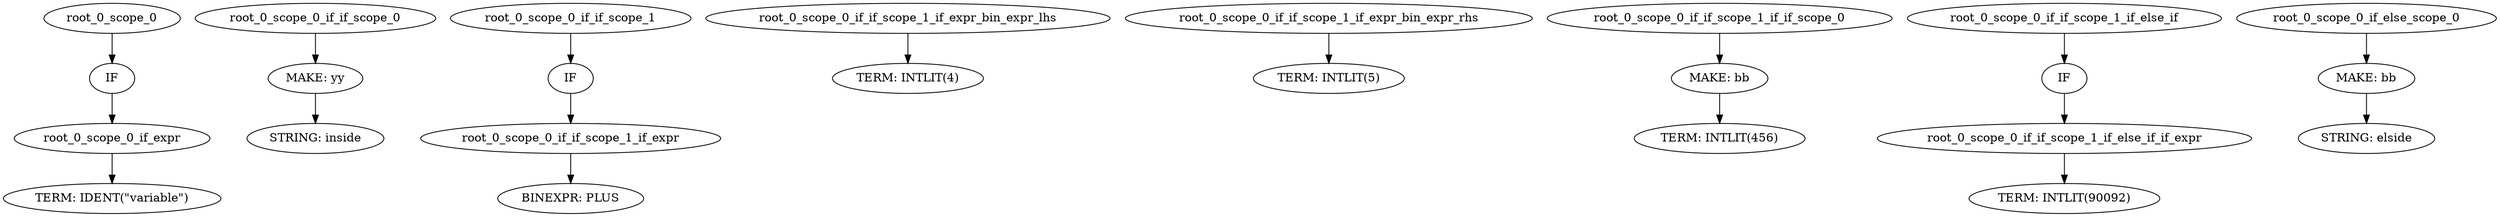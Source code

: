 digraph G {
root_0_scope_0_if [label="IF"];
root_0_scope_0 -> root_0_scope_0_if;
root_0_scope_0_if_expr_term [label="TERM: IDENT(\"variable\")"];
root_0_scope_0_if_expr -> root_0_scope_0_if_expr_term;
root_0_scope_0_if -> root_0_scope_0_if_expr;
root_0_scope_0_if_if_scope_0_make [label="MAKE: yy"];
root_0_scope_0_if_if_scope_0_make_string [label="STRING: inside"];
root_0_scope_0_if_if_scope_0_make -> root_0_scope_0_if_if_scope_0_make_string;
root_0_scope_0_if_if_scope_0 -> root_0_scope_0_if_if_scope_0_make;
root_0_scope_0_if_if_scope_1_if [label="IF"];
root_0_scope_0_if_if_scope_1 -> root_0_scope_0_if_if_scope_1_if;
root_0_scope_0_if_if_scope_1_if_expr_bin_expr [label="BINEXPR: PLUS"];
root_0_scope_0_if_if_scope_1_if_expr -> root_0_scope_0_if_if_scope_1_if_expr_bin_expr;
root_0_scope_0_if_if_scope_1_if_expr_bin_expr_lhs_term [label="TERM: INTLIT(4)"];
root_0_scope_0_if_if_scope_1_if_expr_bin_expr_lhs -> root_0_scope_0_if_if_scope_1_if_expr_bin_expr_lhs_term;
root_0_scope_0_if_if_scope_1_if_expr_bin_expr_rhs_term [label="TERM: INTLIT(5)"];
root_0_scope_0_if_if_scope_1_if_expr_bin_expr_rhs -> root_0_scope_0_if_if_scope_1_if_expr_bin_expr_rhs_term;
root_0_scope_0_if_if_scope_1_if -> root_0_scope_0_if_if_scope_1_if_expr;
root_0_scope_0_if_if_scope_1_if_if_scope_0_make [label="MAKE: bb"];
root_0_scope_0_if_if_scope_1_if_if_scope_0_make_term [label="TERM: INTLIT(456)"];
root_0_scope_0_if_if_scope_1_if_if_scope_0_make -> root_0_scope_0_if_if_scope_1_if_if_scope_0_make_term;
root_0_scope_0_if_if_scope_1_if_if_scope_0 -> root_0_scope_0_if_if_scope_1_if_if_scope_0_make;
root_0_scope_0_if_if_scope_1_if_else_if_if [label="IF"];
root_0_scope_0_if_if_scope_1_if_else_if -> root_0_scope_0_if_if_scope_1_if_else_if_if;
root_0_scope_0_if_if_scope_1_if_else_if_if_expr_term [label="TERM: INTLIT(90092)"];
root_0_scope_0_if_if_scope_1_if_else_if_if_expr -> root_0_scope_0_if_if_scope_1_if_else_if_if_expr_term;
root_0_scope_0_if_if_scope_1_if_else_if_if -> root_0_scope_0_if_if_scope_1_if_else_if_if_expr;
root_0_scope_0_if_else_scope_0_make [label="MAKE: bb"];
root_0_scope_0_if_else_scope_0_make_string [label="STRING: elside"];
root_0_scope_0_if_else_scope_0_make -> root_0_scope_0_if_else_scope_0_make_string;
root_0_scope_0_if_else_scope_0 -> root_0_scope_0_if_else_scope_0_make;
}
